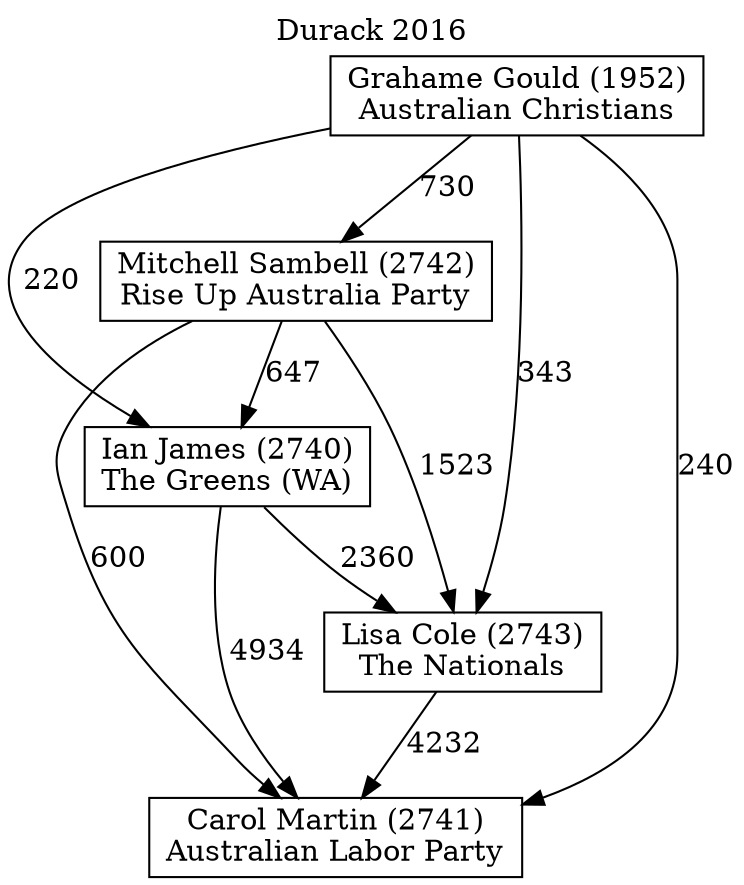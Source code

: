 // House preference flow
digraph "Carol Martin (2741)_Durack_2016" {
	graph [label="Durack 2016" labelloc=t mclimit=10]
	node [shape=box]
	"Lisa Cole (2743)" [label="Lisa Cole (2743)
The Nationals"]
	"Grahame Gould (1952)" [label="Grahame Gould (1952)
Australian Christians"]
	"Carol Martin (2741)" [label="Carol Martin (2741)
Australian Labor Party"]
	"Mitchell Sambell (2742)" [label="Mitchell Sambell (2742)
Rise Up Australia Party"]
	"Ian James (2740)" [label="Ian James (2740)
The Greens (WA)"]
	"Lisa Cole (2743)" -> "Carol Martin (2741)" [label=4232]
	"Mitchell Sambell (2742)" -> "Ian James (2740)" [label=647]
	"Mitchell Sambell (2742)" -> "Lisa Cole (2743)" [label=1523]
	"Grahame Gould (1952)" -> "Carol Martin (2741)" [label=240]
	"Mitchell Sambell (2742)" -> "Carol Martin (2741)" [label=600]
	"Ian James (2740)" -> "Carol Martin (2741)" [label=4934]
	"Grahame Gould (1952)" -> "Lisa Cole (2743)" [label=343]
	"Ian James (2740)" -> "Lisa Cole (2743)" [label=2360]
	"Grahame Gould (1952)" -> "Ian James (2740)" [label=220]
	"Grahame Gould (1952)" -> "Mitchell Sambell (2742)" [label=730]
}
